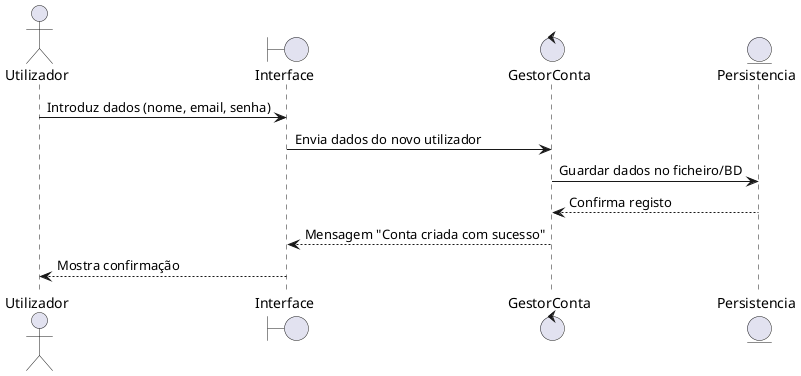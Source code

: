 @startuml
@startuml RegistarConta
actor Utilizador
boundary Interface
control GestorConta
entity Persistencia

Utilizador -> Interface: Introduz dados (nome, email, senha)
Interface -> GestorConta: Envia dados do novo utilizador
GestorConta -> Persistencia: Guardar dados no ficheiro/BD
Persistencia --> GestorConta: Confirma registo
GestorConta --> Interface: Mensagem "Conta criada com sucesso"
Interface --> Utilizador: Mostra confirmação
@enduml